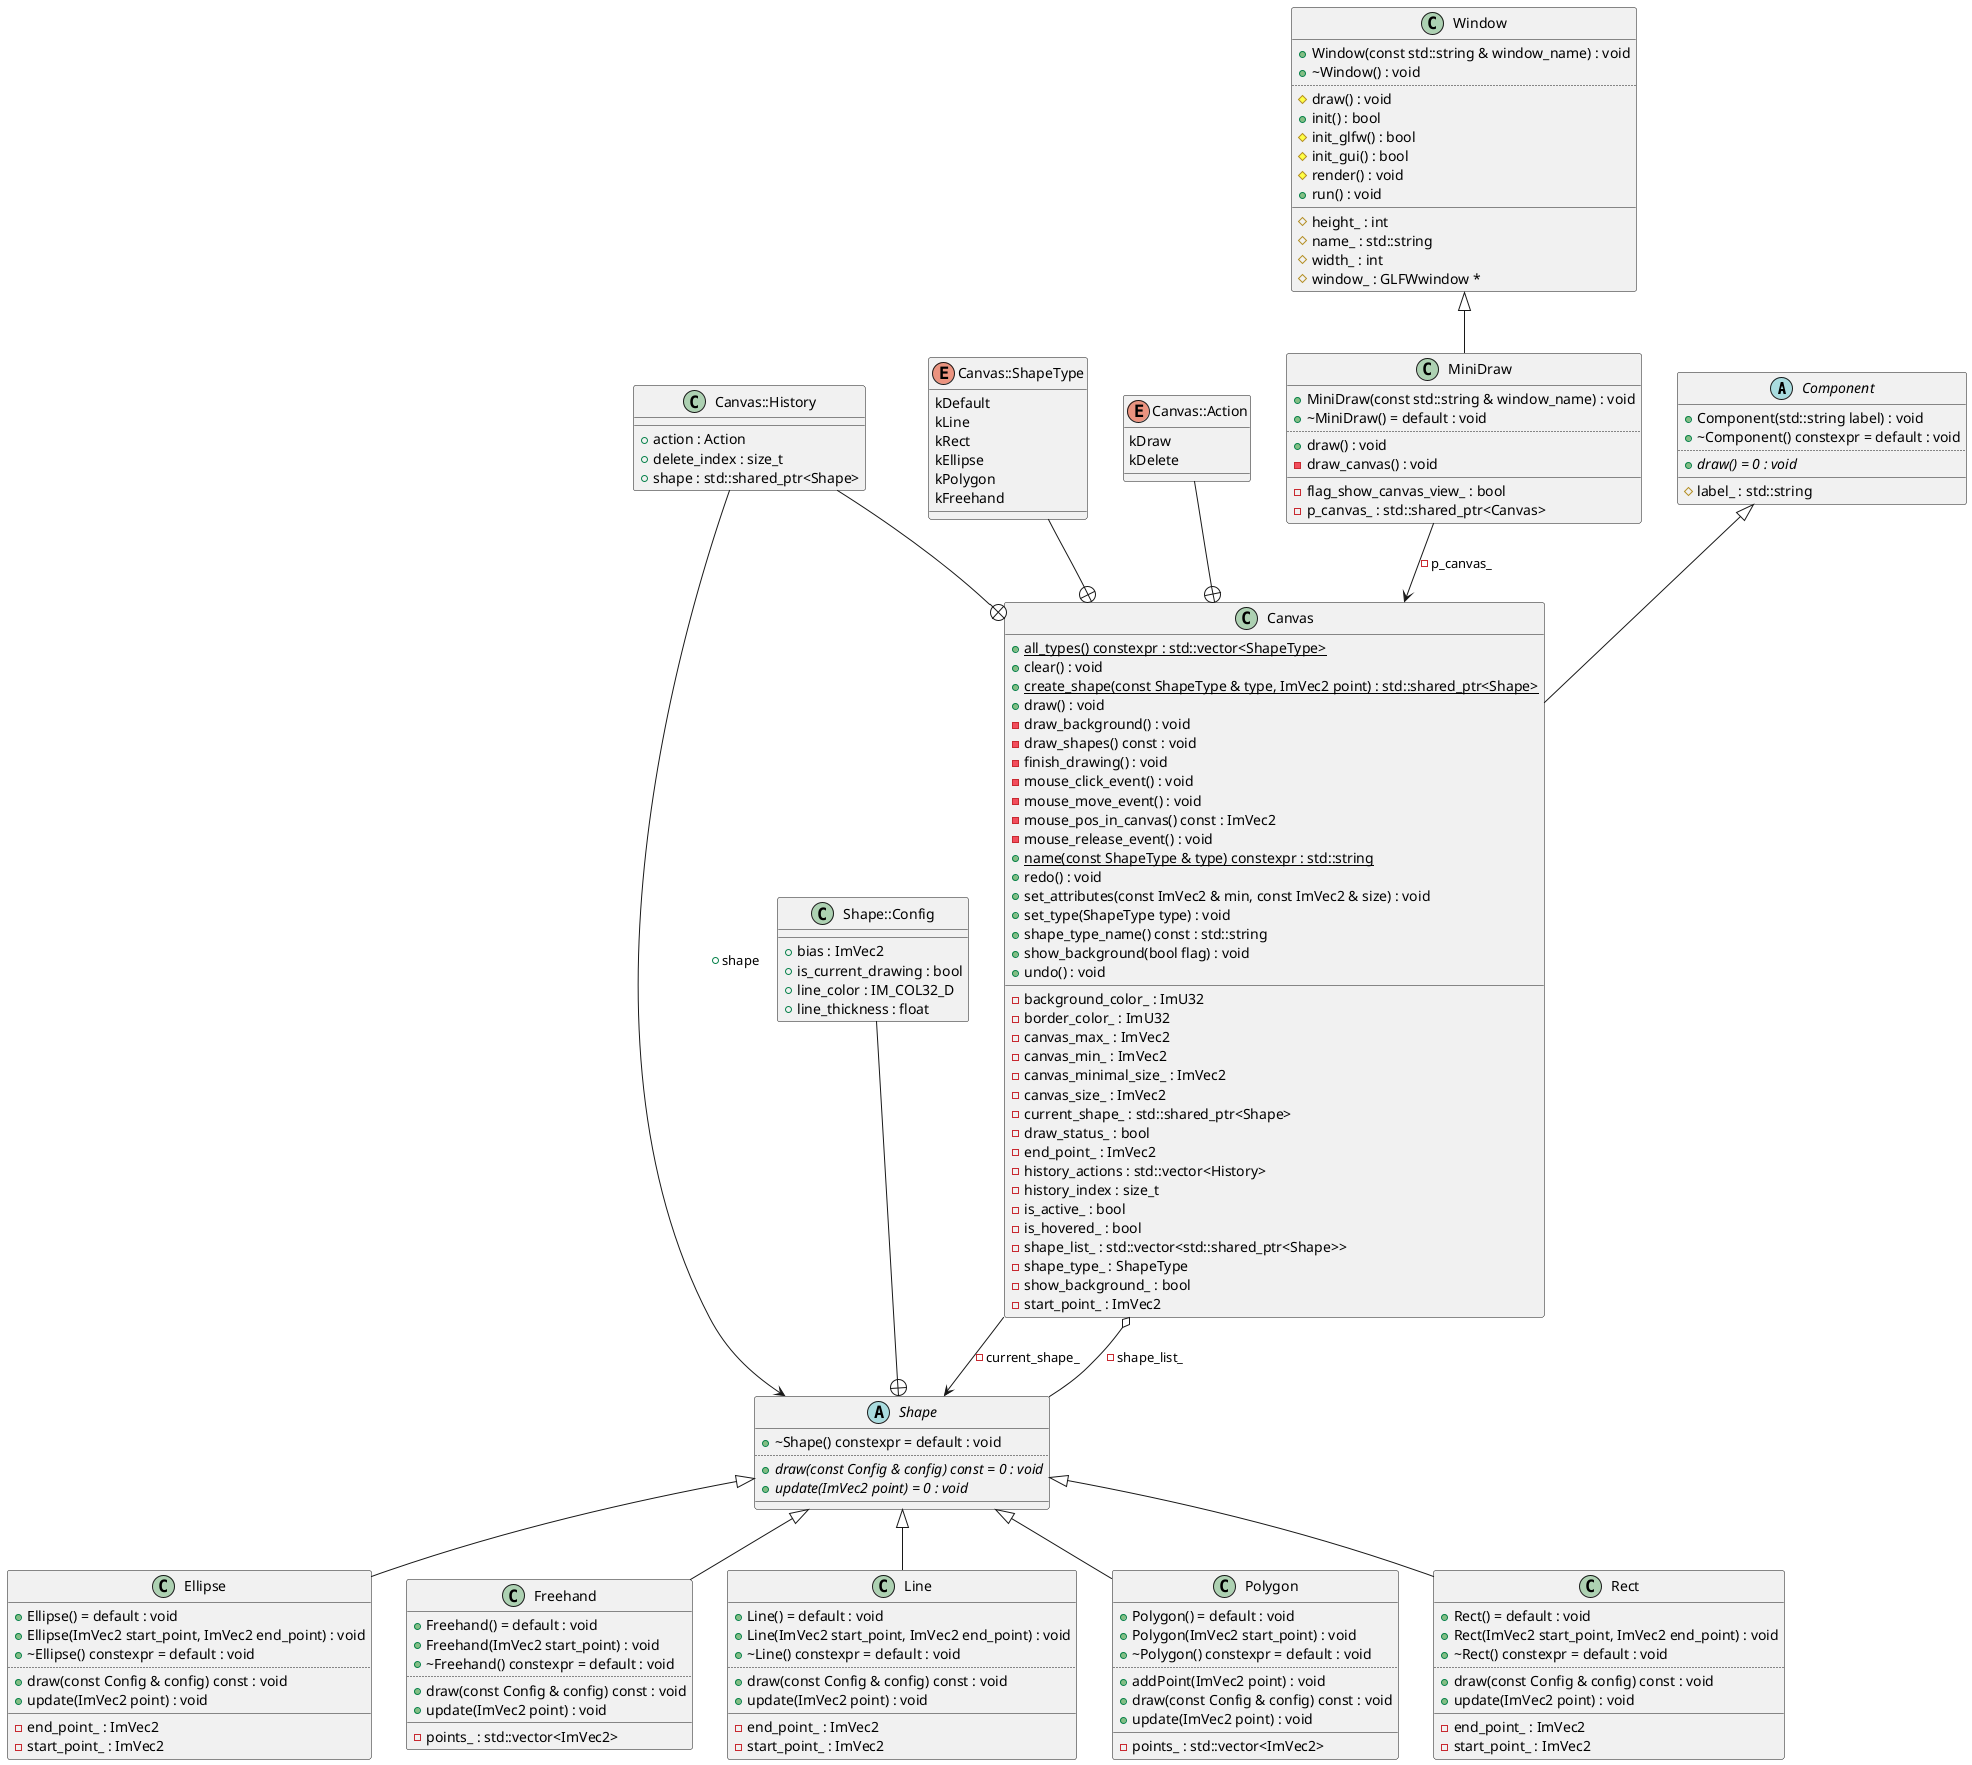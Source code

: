 @startuml
abstract "Component" as C_0000406813343211604253
abstract C_0000406813343211604253 {
+Component(std::string label) : void
+~Component() constexpr = default : void
..
{abstract} +draw() = 0 : void
__
#label_ : std::string
}
abstract "Shape" as C_0001743666612445748179
abstract C_0001743666612445748179 {
+~Shape() constexpr = default : void
..
{abstract} +draw(const Config & config) const = 0 : void
{abstract} +update(ImVec2 point) = 0 : void
__
}
class "Shape::Config" as C_0001263837579429814513
class C_0001263837579429814513 {
__
+bias : ImVec2
+is_current_drawing : bool
+line_color : IM_COL32_D
+line_thickness : float
}
class "Ellipse" as C_0001751885511170445259
class C_0001751885511170445259 {
+Ellipse() = default : void
+Ellipse(ImVec2 start_point, ImVec2 end_point) : void
+~Ellipse() constexpr = default : void
..
+draw(const Config & config) const : void
+update(ImVec2 point) : void
__
-end_point_ : ImVec2
-start_point_ : ImVec2
}
class "Freehand" as C_0000322441914724105175
class C_0000322441914724105175 {
+Freehand() = default : void
+Freehand(ImVec2 start_point) : void
+~Freehand() constexpr = default : void
..
+draw(const Config & config) const : void
+update(ImVec2 point) : void
__
-points_ : std::vector<ImVec2>
}
class "Line" as C_0001853304854234359389
class C_0001853304854234359389 {
+Line() = default : void
+Line(ImVec2 start_point, ImVec2 end_point) : void
+~Line() constexpr = default : void
..
+draw(const Config & config) const : void
+update(ImVec2 point) : void
__
-end_point_ : ImVec2
-start_point_ : ImVec2
}
class "Polygon" as C_0001981080654496099971
class C_0001981080654496099971 {
+Polygon() = default : void
+Polygon(ImVec2 start_point) : void
+~Polygon() constexpr = default : void
..
+addPoint(ImVec2 point) : void
+draw(const Config & config) const : void
+update(ImVec2 point) : void
__
-points_ : std::vector<ImVec2>
}
class "Rect" as C_0000944662718709904555
class C_0000944662718709904555 {
+Rect() = default : void
+Rect(ImVec2 start_point, ImVec2 end_point) : void
+~Rect() constexpr = default : void
..
+draw(const Config & config) const : void
+update(ImVec2 point) : void
__
-end_point_ : ImVec2
-start_point_ : ImVec2
}
class "Canvas" as C_0000190544974973925391
class C_0000190544974973925391 {
{static} +all_types() constexpr : std::vector<ShapeType>
+clear() : void
{static} +create_shape(const ShapeType & type, ImVec2 point) : std::shared_ptr<Shape>
+draw() : void
-draw_background() : void
-draw_shapes() const : void
-finish_drawing() : void
-mouse_click_event() : void
-mouse_move_event() : void
-mouse_pos_in_canvas() const : ImVec2
-mouse_release_event() : void
{static} +name(const ShapeType & type) constexpr : std::string
+redo() : void
+set_attributes(const ImVec2 & min, const ImVec2 & size) : void
+set_type(ShapeType type) : void
+shape_type_name() const : std::string
+show_background(bool flag) : void
+undo() : void
__
-background_color_ : ImU32
-border_color_ : ImU32
-canvas_max_ : ImVec2
-canvas_min_ : ImVec2
-canvas_minimal_size_ : ImVec2
-canvas_size_ : ImVec2
-current_shape_ : std::shared_ptr<Shape>
-draw_status_ : bool
-end_point_ : ImVec2
-history_actions : std::vector<History>
-history_index : size_t
-is_active_ : bool
-is_hovered_ : bool
-shape_list_ : std::vector<std::shared_ptr<Shape>>
-shape_type_ : ShapeType
-show_background_ : bool
-start_point_ : ImVec2
}
enum "Canvas::ShapeType" as C_0000207772773698339759
enum C_0000207772773698339759 {
kDefault
kLine
kRect
kEllipse
kPolygon
kFreehand
}
enum "Canvas::Action" as C_0000687141411417925229
enum C_0000687141411417925229 {
kDraw
kDelete
}
class "Canvas::History" as C_0000153274574836037070
class C_0000153274574836037070 {
__
+action : Action
+delete_index : size_t
+shape : std::shared_ptr<Shape>
}
class "Window" as C_0000701994109645822129
class C_0000701994109645822129 {
+Window(const std::string & window_name) : void
+~Window() : void
..
#draw() : void
+init() : bool
#init_glfw() : bool
#init_gui() : bool
#render() : void
+run() : void
__
#height_ : int
#name_ : std::string
#width_ : int
#window_ : GLFWwindow *
}
class "MiniDraw" as C_0002197955776814560432
class C_0002197955776814560432 {
+MiniDraw(const std::string & window_name) : void
+~MiniDraw() = default : void
..
+draw() : void
-draw_canvas() : void
__
-flag_show_canvas_view_ : bool
-p_canvas_ : std::shared_ptr<Canvas>
}
C_0001263837579429814513 --+ C_0001743666612445748179
C_0001743666612445748179 <|-- C_0001751885511170445259
C_0001743666612445748179 <|-- C_0000322441914724105175
C_0001743666612445748179 <|-- C_0001853304854234359389
C_0001743666612445748179 <|-- C_0001981080654496099971
C_0001743666612445748179 <|-- C_0000944662718709904555
C_0000190544974973925391 --> C_0001743666612445748179 : -current_shape_
C_0000190544974973925391 o-- C_0001743666612445748179 : -shape_list_
C_0000406813343211604253 <|-- C_0000190544974973925391
C_0000207772773698339759 --+ C_0000190544974973925391
C_0000687141411417925229 --+ C_0000190544974973925391
C_0000153274574836037070 --+ C_0000190544974973925391
C_0000153274574836037070 --> C_0001743666612445748179 : +shape
C_0002197955776814560432 --> C_0000190544974973925391 : -p_canvas_
C_0000701994109645822129 <|-- C_0002197955776814560432

'Generated with clang-uml, version 0.5.1-3-g0fac87c
'LLVM version clang version 16.0.6
@enduml
